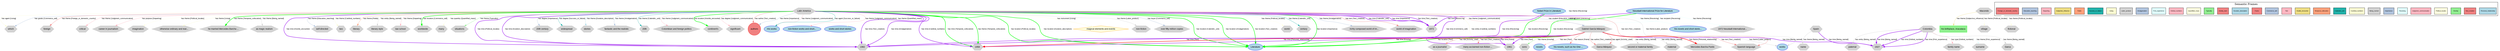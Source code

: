 digraph Gabriel_García_Márquez {
    rankdir=TB;
    compound=true;
    node [fontname="Arial", fontsize=12, style=filled];
    edge [fontname="Arial", fontsize=10, color=gray];
    
    // Graph styling
    bgcolor=white;
    
    // Node type definitions
    subgraph cluster_people {{
        label="People";
        style=filled;
        fillcolor=lightcoral;
        color=red;
        node [fillcolor=lightcoral, color=red, shape=circle];
    }}
    
    subgraph cluster_locations {{
        label="Locations";
        style=filled;
        fillcolor=lightgreen;
        color=green;
        node [fillcolor=lightgreen, color=green, shape=box];
    }}
    
    subgraph cluster_concepts {{
        label="Concepts";
        style=filled;
        fillcolor=lightblue;
        color=blue;
        node [fillcolor=lightblue, color=blue, shape=ellipse];
    }}
    
    subgraph cluster_events {{
        label="Events";
        style=filled;
        fillcolor=lightyellow;
        color=orange;
        node [fillcolor=lightyellow, color=orange, shape=diamond];
    }}
    
    subgraph cluster_other {{
        label="Other";
        style=filled;
        fillcolor=lightgray;
        color=gray;
        node [fillcolor=lightgray, color=gray, shape=hexagon];
    }}

    // People nodes
    "authors" [label="authors", fillcolor=lightcoral, color=red, shape=circle];

    // Locations nodes
    "his birthplace, Aracataca" [label="his birthplace, Aracataca", fillcolor=lightgreen, color=green, shape=box];

    // Concepts nodes
    "Nobel Prize in Literature" [label="Nobel Prize in Literature", fillcolor=lightblue, color=blue, shape=ellipse];
    "works" [label="works", fillcolor=lightblue, color=blue, shape=ellipse];
    "His works" [label="His works", fillcolor=lightblue, color=blue, shape=ellipse];
    "non-fiction works and short..." [label="non-fiction works and short...", fillcolor=lightblue, color=blue, shape=ellipse];
    "novels" [label="novels", fillcolor=lightblue, color=blue, shape=ellipse];
    "works and short stories" [label="works and short stories", fillcolor=lightblue, color=blue, shape=ellipse];
    "Neustadt International Prize for Literature" [label="Neustadt International Prize for Literature", fillcolor=lightblue, color=blue, shape=ellipse];
    "his novels and short storie..." [label="his novels and short storie...", fillcolor=lightblue, color=blue, shape=ellipse];
    "Literature" [label="Literature", fillcolor=lightblue, color=blue, shape=ellipse];
    "his novels, such as No One ..." [label="his novels, such as No One ...", fillcolor=lightblue, color=blue, shape=ellipse];

    // Events nodes
    "magical elements and events" [label="magical elements and events", fillcolor=lightyellow, color=orange, shape=diamond];

    // Other nodes
    "Garca Márquez" [label="Garca Márquez", fillcolor=lightgray, color=gray, shape=hexagon];
    "Latin America" [label="Latin America", fillcolor=lightgray, color=gray, shape=hexagon];
    "paternal" [label="paternal", fillcolor=lightgray, color=gray, shape=hexagon];
    "non-fiction" [label="non-fiction", fillcolor=lightgray, color=gray, shape=hexagon];
    "over fifty million copies" [label="over fifty million copies", fillcolor=lightgray, color=gray, shape=hexagon];
    "1961" [label="1961", fillcolor=lightgray, color=gray, shape=hexagon];
    "1982" [label="1982", fillcolor=lightgray, color=gray, shape=hexagon];
    "world" [label="world", fillcolor=lightgray, color=gray, shape=hexagon];
    "family name" [label="family name", fillcolor=lightgray, color=gray, shape=hexagon];
    "century" [label="century", fillcolor=lightgray, color=gray, shape=hexagon];
    "richly composed world of im..." [label="richly composed world of im...", fillcolor=lightgray, color=gray, shape=hexagon];
    "second or maternal family" [label="second or maternal family", fillcolor=lightgray, color=gray, shape=hexagon];
    "world of imagination" [label="world of imagination", fillcolor=lightgray, color=gray, shape=hexagon];
    "1972" [label="1972", fillcolor=lightgray, color=gray, shape=hexagon];
    "which" [label="which", fillcolor=lightgray, color=gray, shape=hexagon];
    "foreign" [label="foreign", fillcolor=lightgray, color=gray, shape=hexagon];
    "critical" [label="critical", fillcolor=lightgray, color=gray, shape=hexagon];
    "career in journalism" [label="career in journalism", fillcolor=lightgray, color=gray, shape=hexagon];
    "imagination" [label="imagination", fillcolor=lightgray, color=gray, shape=hexagon];
    "sons" [label="sons", fillcolor=lightgray, color=gray, shape=hexagon];
    "otherwise ordinary and real..." [label="otherwise ordinary and real...", fillcolor=lightgray, color=gray, shape=hexagon];
    "he married Mercedes Barcha ..." [label="he married Mercedes Barcha ...", fillcolor=lightgray, color=gray, shape=hexagon];
    "1972 Neustadt International..." [label="1972 Neustadt International...", fillcolor=lightgray, color=gray, shape=hexagon];
    "as magic realism" [label="as magic realism", fillcolor=lightgray, color=gray, shape=hexagon];
    "Spanish language" [label="Spanish language", fillcolor=lightgray, color=gray, shape=hexagon];
    "self-directed" [label="self-directed", fillcolor=lightgray, color=gray, shape=hexagon];
    "two" [label="two", fillcolor=lightgray, color=gray, shape=hexagon];
    "literary" [label="literary", fillcolor=lightgray, color=gray, shape=hexagon];
    "literary style" [label="literary style", fillcolor=lightgray, color=gray, shape=hexagon];
    "law school" [label="law school", fillcolor=lightgray, color=gray, shape=hexagon];
    "worldwide" [label="worldwide", fillcolor=lightgray, color=gray, shape=hexagon];
    "1927" [label="1927", fillcolor=lightgray, color=gray, shape=hexagon];
    "many" [label="many", fillcolor=lightgray, color=gray, shape=hexagon];
    "surname" [label="surname", fillcolor=lightgray, color=gray, shape=hexagon];
    "village" [label="village", fillcolor=lightgray, color=gray, shape=hexagon];
    "Gabriel García Márquez" [label="Gabriel García Márquez", fillcolor=lightgray, color=gray, shape=hexagon];
    "Spain" [label="Spain", fillcolor=lightgray, color=gray, shape=hexagon];
    "situations" [label="situations", fillcolor=lightgray, color=gray, shape=hexagon];
    "maternal" [label="maternal", fillcolor=lightgray, color=gray, shape=hexagon];
    "1958" [label="1958", fillcolor=lightgray, color=gray, shape=hexagon];
    "20th century" [label="20th century", fillcolor=lightgray, color=gray, shape=hexagon];
    "widespread" [label="widespread", fillcolor=lightgray, color=gray, shape=hexagon];
    "stories" [label="stories", fillcolor=lightgray, color=gray, shape=hexagon];
    "Mercedes Barcha Pardo" [label="Mercedes Barcha Pardo", fillcolor=lightgray, color=gray, shape=hexagon];
    "fantastic and the realistic" [label="fantastic and the realistic", fillcolor=lightgray, color=gray, shape=hexagon];
    "Colombia" [label="Colombia", fillcolor=lightgray, color=gray, shape=hexagon];
    "Garca" [label="Garca", fillcolor=lightgray, color=gray, shape=hexagon];
    "20th" [label="20th", fillcolor=lightgray, color=gray, shape=hexagon];
    "Colombian and foreign politics" [label="Colombian and foreign politics", fillcolor=lightgray, color=gray, shape=hexagon];
    "fictional" [label="fictional", fillcolor=lightgray, color=gray, shape=hexagon];
    "continent's" [label="continent's", fillcolor=lightgray, color=gray, shape=hexagon];
    "significant" [label="significant", fillcolor=lightgray, color=gray, shape=hexagon];
    "as a journalist" [label="as a journalist", fillcolor=lightgray, color=gray, shape=hexagon];
    "Macondo" [label="Macondo", fillcolor=lightgray, color=gray, shape=hexagon];
    "name" [label="name", fillcolor=lightgray, color=gray, shape=hexagon];
    "many acclaimed non-fiction ..." [label="many acclaimed non-fiction ...", fillcolor=lightgray, color=gray, shape=hexagon];

    // Relationships
    "Gabriel García Márquez" -> "Mercedes Barcha Pardo" [label="has theme [Personal_relationship]", color=red, penwidth=2];
    "Latin America" -> "Spanish language" [label="has text [Text_creation]", color=lightcoral, penwidth=1];
    "Gabriel García Márquez" -> "1958" [label="has time [Kinship]", color=purple, penwidth=2];
    "Latin America" -> "1982" [label="has time [Political_locales]", color=purple, penwidth=2];
    "Latin America" -> "His works" [label="has theme [Judgment_communication]", color=lightpink, penwidth=1];
    "Nobel Prize in Literature" -> "1982" [label="has time [Receiving]", color=purple, penwidth=2];
    "Latin America" -> "authors" [label="has theme [Importance]", color=lightsteelblue, penwidth=1];
    "Colombia" -> "paternal" [label="has entity [Being_named]", color=lightgray, penwidth=1];
    "Latin America" -> "sons" [label="has entity [Cardinal_numbers]", color=lightgoldenrodyellow, penwidth=1];
    "Latin America" -> "century" [label="has theme [Calendric_unit]", color=lightseagreen, penwidth=1];
    "Latin America" -> "1958" [label="has time [Temporal_collocation]", color=green, penwidth=2];
    "Latin America" -> "1982" [label="has time [Hostile_encounter]", color=purple, penwidth=2];
    "Latin America" -> "Gabriel García Márquez" [label="has theme [Judgment_communication]", color=lightpink, penwidth=1];
    "Latin America" -> "he married Mercedes Barcha ..." [label="has theme [Temporal_collocation]", color=green, penwidth=2];
    "Latin America" -> "Literature" [label="has location [Text_creation]", color=green, penwidth=2];
    "Gabriel García Márquez" -> "sons" [label="has theme [Kinship]", color=lightgreen, penwidth=1];
    "Gabriel García Márquez" -> "novels" [label="has text [Text]", color=lightpink, penwidth=1];
    "Latin America" -> "1961" [label="has time [Commerce_sell]", color=purple, penwidth=2];
    "Nobel Prize in Literature" -> "Literature" [label="has location [Receiving]", color=green, penwidth=2];
    "Gabriel García Márquez" -> "1961" [label="has time [Fame]", color=purple, penwidth=2];
    "Gabriel García Márquez" -> "1961" [label="has time [Text]", color=purple, penwidth=2];
    "Latin America" -> "Literature" [label="has location [Duration_description]", color=green, penwidth=2];
    "Latin America" -> "non-fiction works and short..." [label="has theme [Judgment_communication]", color=lightpink, penwidth=1];
    "Gabriel García Márquez" -> "as a journalist" [label="has role [Activity_start]", color=lightcoral, penwidth=1];
    "Nobel Prize in Literature" -> "Nobel Prize in Literature" [label="has theme [Receiving]", color=lightcyan, penwidth=1];
    "Colombia" -> "1927" [label="has time [Being_named]", color=purple, penwidth=2];
    "Latin America" -> "significant" [label="has degree [Judgment_communication]", color=lightpink, penwidth=1];
    "Latin America" -> "situations" [label="has theme [Typicality]", color=lightgreen, penwidth=1];
    "Latin America" -> "works and short stories" [label="has theme [Quantified_mass]", color=lightyellow, penwidth=1];
    "Latin America" -> "world of imagination" [label="has text [Text_creation]", color=lightcoral, penwidth=1];
    "Colombia" -> "1927" [label="has time [Ordinal_numbers]", color=purple, penwidth=2];
    "Latin America" -> "Colombian and foreign politics" [label="has theme [Judgment_communication]", color=lightpink, penwidth=1];
    "Latin America" -> "literary style" [label="has entity [Being_named]", color=lightgray, penwidth=1];
    "Latin America" -> "authors" [label="has author [Text_creation]", color=lightcoral, penwidth=1];
    "Colombia" -> "Garca" [label="has theme [Being_named]", color=lightgray, penwidth=1];
    "Gabriel García Márquez" -> "many acclaimed non-fiction ..." [label="has text [Text_creation]", color=lightcoral, penwidth=1];
    "Colombia" -> "1927" [label="has time [First_experience]", color=purple, penwidth=2];
    "Latin America" -> "many" [label="has quantity [Quantified_mass]", color=lightyellow, penwidth=1];
    "Latin America" -> "richly composed world of im..." [label="has theme [Amalgamation]", color=lightsteelblue, penwidth=1];
    "Latin America" -> "non-fiction" [label="has theme [Labor_product]", color=lightgray, penwidth=1];
    "Gabriel García Márquez" -> "second or maternal family" [label="has entity [Being_named]", color=lightgray, penwidth=1];
    "Neustadt International Prize for Literature" -> "1972" [label="has time [Receiving]", color=purple, penwidth=2];
    "Latin America" -> "over fifty million copies" [label="has buyer [Commerce_sell]", color=lightsteelblue, penwidth=1];
    "Latin America" -> "magical elements and events" [label="has instrument [Using]", color=lightgoldenrodyellow, penwidth=1];
    "Latin America" -> "1972" [label="has time [Text_creation]", color=purple, penwidth=2];
    "Spain" -> "1927" [label="has time [Being_named]", color=purple, penwidth=2];
    "Latin America" -> "fantastic and the realistic" [label="has theme [Amalgamation]", color=lightsteelblue, penwidth=1];
    "Latin America" -> "His works" [label="has agent [Success_or_failure]", color=lightseagreen, penwidth=1];
    "Gabriel García Márquez" -> "his novels, such as No One ..." [label="has reason [Fame]", color=lightcoral, penwidth=1];
    "Latin America" -> "which" [label="has agent [Using]", color=lightgoldenrodyellow, penwidth=1];
    "Latin America" -> "1982" [label="has time [Duration_description]", color=purple, penwidth=2];
    "Latin America" -> "otherwise ordinary and real..." [label="has theme [Using]", color=lightgoldenrodyellow, penwidth=1];
    "Gabriel García Márquez" -> "Garca Márquez" [label="has author [Text_creation]", color=lightcoral, penwidth=1];
    "Latin America" -> "works" [label="has theme [Labor_product]", color=lightgray, penwidth=1];
    "Latin America" -> "world" [label="has theme [Political_locales]", color=lightyellow, penwidth=1];
    "Spain" -> "name" [label="has theme [Being_named]", color=lightgray, penwidth=1];
    "Latin America" -> "widespread" [label="has degree [Success_or_failure]", color=lightseagreen, penwidth=1];
    "Gabriel García Márquez" -> "1927" [label="has time [Being_named]", color=purple, penwidth=2];
    "Latin America" -> "which" [label="has goods [Commerce_sell]", color=lightsteelblue, penwidth=1];
    "Latin America" -> "1958" [label="has theme [Temporal_collocation]", color=green, penwidth=2];
    "Latin America" -> "Literature" [label="has location [Amalgamation]", color=green, penwidth=2];
    "Latin America" -> "20th" [label="has theme [Calendric_unit]", color=lightseagreen, penwidth=1];
    "Latin America" -> "stories" [label="has theme [Duration_description]", color=lightblue, penwidth=1];
    "Latin America" -> "1982" [label="has time [Text_creation]", color=purple, penwidth=2];
    "Latin America" -> "Literature" [label="has location [Importance]", color=green, penwidth=2];
    "Latin America" -> "imagination" [label="has theme [Political_locales]", color=lightyellow, penwidth=1];
    "Gabriel García Márquez" -> "1982" [label="has time [Text]", color=purple, penwidth=2];
    "Gabriel García Márquez" -> "maternal" [label="has entity [Being_named]", color=lightgray, penwidth=1];
    "Nobel Prize in Literature" -> "Gabriel García Márquez" [label="has recipient [Receiving]", color=lightcyan, penwidth=1];
    "Latin America" -> "1982" [label="has time [Amalgamation]", color=purple, penwidth=2];
    "Latin America" -> "literary" [label="has theme [Fields]", color=lightsalmon, penwidth=1];
    "Latin America" -> "Literature" [label="has location [Political_locales]", color=green, penwidth=2];
    "Macondo" -> "his birthplace, Aracataca" [label="has theme [Subjective_influence]", color=lightgoldenrod, penwidth=1];
    "Latin America" -> "1972" [label="has time [Calendric_unit]", color=purple, penwidth=2];
    "Gabriel García Márquez" -> "1958" [label="has time [Personal_relationship]", color=red, penwidth=2];
    "Colombia" -> "family name" [label="has type [Ordinal_numbers]", color=lightpink, penwidth=1];
    "Latin America" -> "career in journalism" [label="has purpose [Departing]", color=lightpink, penwidth=1];
    "Nobel Prize in Literature" -> "his novels and short storie..." [label="has theme [Receiving]", color=lightcyan, penwidth=1];
    "Macondo" -> "fictional" [label="has theme [Political_locales]", color=lightyellow, penwidth=1];
    "Gabriel García Márquez" -> "Garca Márquez" [label="has agent [Activity_start]", color=lightcoral, penwidth=1];
    "Latin America" -> "self-directed" [label="has theme [Education_teaching]", color=lightsteelblue, penwidth=1];
    "Latin America" -> "foreign" [label="has theme [Foreign_or_domestic_country]", color=lightcoral, penwidth=1];
    "Latin America" -> "20th century" [label="has degree [Importance]", color=lightsteelblue, penwidth=1];
    "Colombia" -> "surname" [label="has theme [First_experience]", color=lightcyan, penwidth=1];
    "Latin America" -> "1972" [label="has time [Importance]", color=purple, penwidth=2];
    "Latin America" -> "two" [label="has theme [Cardinal_numbers]", color=lightgoldenrodyellow, penwidth=1];
    "Latin America" -> "law school" [label="has theme [Departing]", color=lightpink, penwidth=1];
    "Latin America" -> "1958" [label="has time [Cardinal_numbers]", color=purple, penwidth=2];
    "Neustadt International Prize for Literature" -> "1972 Neustadt International..." [label="has theme [Receiving]", color=lightcyan, penwidth=1];
    "Latin America" -> "critical" [label="has theme [Judgment_communication]", color=lightpink, penwidth=1];
    "Latin America" -> "continent's" [label="has location [Hostile_encounter]", color=green, penwidth=2];
    "Latin America" -> "Gabriel García Márquez" [label="has student [Education_teaching]", color=lightsteelblue, penwidth=1];
    "Latin America" -> "worldwide" [label="has location [Commerce_sell]", color=green, penwidth=2];
    "Neustadt International Prize for Literature" -> "Literature" [label="has location [Receiving]", color=green, penwidth=2];
    "Macondo" -> "village" [label="has theme [Political_locales]", color=lightyellow, penwidth=1];
    "Latin America" -> "Literature" [label="has location [Calendric_unit]", color=green, penwidth=2];
    "Neustadt International Prize for Literature" -> "Gabriel García Márquez" [label="has recipient [Receiving]", color=lightcyan, penwidth=1];
    "Gabriel García Márquez" -> "Spanish language" [label="has text [Text_creation]", color=lightcoral, penwidth=1];
    "Gabriel García Márquez" -> "Literature" [label="has location [Text]", color=green, penwidth=2];
    "Gabriel García Márquez" -> "works" [label="has theme [Labor_product]", color=lightgray, penwidth=1];
    "Latin America" -> "as magic realism" [label="has theme [Being_named]", color=lightgray, penwidth=1];

    // Frame Legend
    subgraph cluster_legend {
        label="Semantic Frames";
        style=filled;
        fillcolor=white;
        color=black;
        rank=sink;
        "Personal_relationship_legend" [label="Personal_relationship", fillcolor="lightblue", style=filled, shape=box, fontsize=8];
        "Text_creation_legend" [label="Text_creation", fillcolor="lightcoral", style=filled, shape=box, fontsize=8];
        "Kinship_legend" [label="Kinship", fillcolor="lightgreen", style=filled, shape=box, fontsize=8];
        "Political_locales_legend" [label="Political_locales", fillcolor="lightyellow", style=filled, shape=box, fontsize=8];
        "Judgment_communication_legend" [label="Judgment_communication", fillcolor="lightpink", style=filled, shape=box, fontsize=8];
        "Receiving_legend" [label="Receiving", fillcolor="lightcyan", style=filled, shape=box, fontsize=8];
        "Importance_legend" [label="Importance", fillcolor="lightsteelblue", style=filled, shape=box, fontsize=8];
        "Being_named_legend" [label="Being_named", fillcolor="lightgray", style=filled, shape=box, fontsize=8];
        "Cardinal_numbers_legend" [label="Cardinal_numbers", fillcolor="lightgoldenrodyellow", style=filled, shape=box, fontsize=8];
        "Calendric_unit_legend" [label="Calendric_unit", fillcolor="lightseagreen", style=filled, shape=box, fontsize=8];
        "Temporal_collocation_legend" [label="Temporal_collocation", fillcolor="lightsalmon", style=filled, shape=box, fontsize=8];
        "Hostile_encounter_legend" [label="Hostile_encounter", fillcolor="lightgoldenrod", style=filled, shape=box, fontsize=8];
        "Text_legend" [label="Text", fillcolor="lightpink", style=filled, shape=box, fontsize=8];
        "Commerce_sell_legend" [label="Commerce_sell", fillcolor="lightsteelblue", style=filled, shape=box, fontsize=8];
        "Fame_legend" [label="Fame", fillcolor="lightcoral", style=filled, shape=box, fontsize=8];
        "Duration_description_legend" [label="Duration_description", fillcolor="lightblue", style=filled, shape=box, fontsize=8];
        "Activity_start_legend" [label="Activity_start", fillcolor="lightcoral", style=filled, shape=box, fontsize=8];
        "Typicality_legend" [label="Typicality", fillcolor="lightgreen", style=filled, shape=box, fontsize=8];
        "Quantified_mass_legend" [label="Quantified_mass", fillcolor="lightyellow", style=filled, shape=box, fontsize=8];
        "Ordinal_numbers_legend" [label="Ordinal_numbers", fillcolor="lightpink", style=filled, shape=box, fontsize=8];
        "First_experience_legend" [label="First_experience", fillcolor="lightcyan", style=filled, shape=box, fontsize=8];
        "Amalgamation_legend" [label="Amalgamation", fillcolor="lightsteelblue", style=filled, shape=box, fontsize=8];
        "Labor_product_legend" [label="Labor_product", fillcolor="lightgray", style=filled, shape=box, fontsize=8];
        "Using_legend" [label="Using", fillcolor="lightgoldenrodyellow", style=filled, shape=box, fontsize=8];
        "Success_or_failure_legend" [label="Success_or_failure", fillcolor="lightseagreen", style=filled, shape=box, fontsize=8];
        "Fields_legend" [label="Fields", fillcolor="lightsalmon", style=filled, shape=box, fontsize=8];
        "Subjective_influence_legend" [label="Subjective_influence", fillcolor="lightgoldenrod", style=filled, shape=box, fontsize=8];
        "Departing_legend" [label="Departing", fillcolor="lightpink", style=filled, shape=box, fontsize=8];
        "Education_teaching_legend" [label="Education_teaching", fillcolor="lightsteelblue", style=filled, shape=box, fontsize=8];
        "Foreign_or_domestic_country_legend" [label="Foreign_or_domestic_country", fillcolor="lightcoral", style=filled, shape=box, fontsize=8];
    }
}